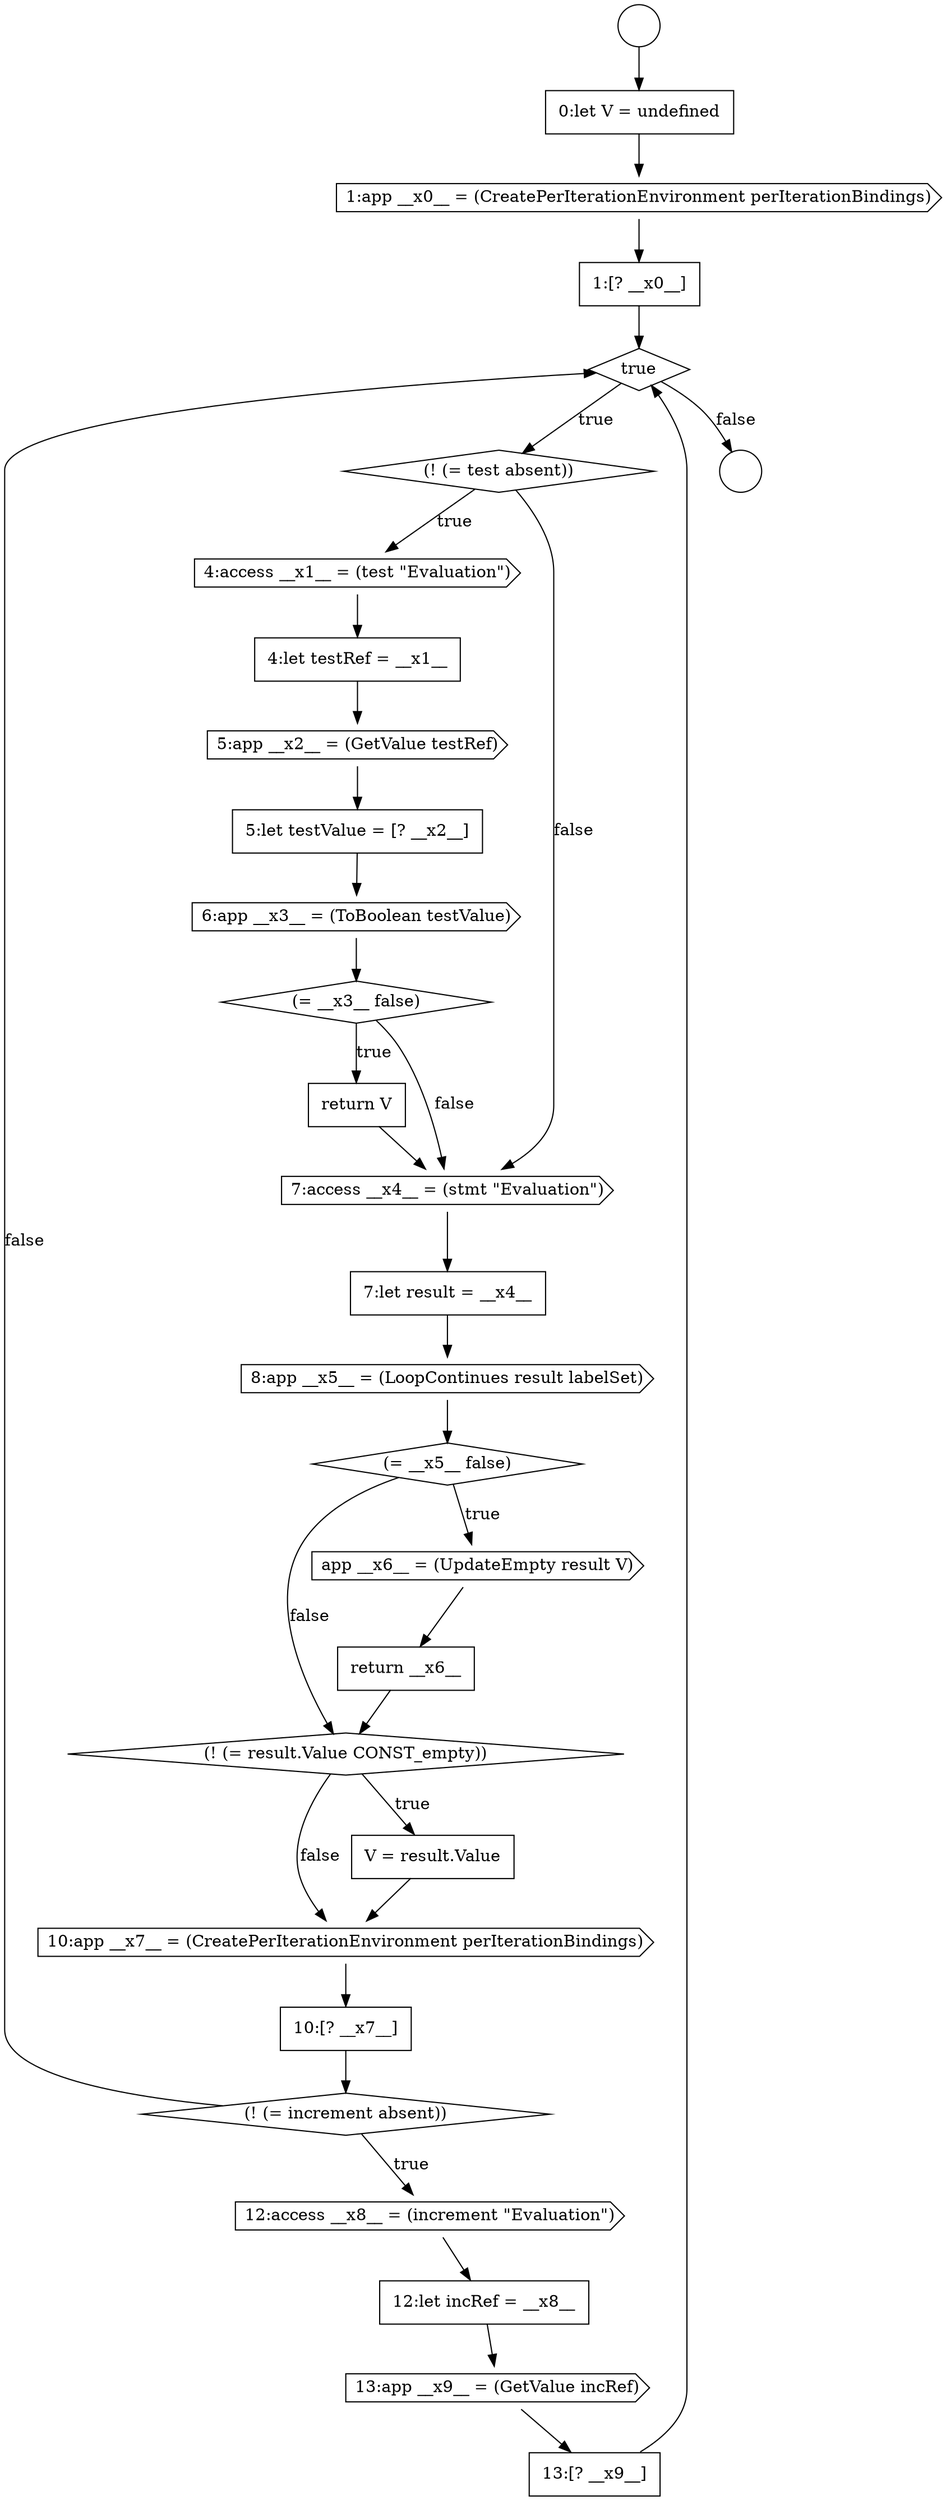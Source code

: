 digraph {
  node6566 [shape=circle label=" " color="black" fillcolor="white" style=filled]
  node6591 [shape=cds, label=<<font color="black">12:access __x8__ = (increment &quot;Evaluation&quot;)</font>> color="black" fillcolor="white" style=filled]
  node6582 [shape=cds, label=<<font color="black">8:app __x5__ = (LoopContinues result labelSet)</font>> color="black" fillcolor="white" style=filled]
  node6592 [shape=none, margin=0, label=<<font color="black">
    <table border="0" cellborder="1" cellspacing="0" cellpadding="10">
      <tr><td align="left">12:let incRef = __x8__</td></tr>
    </table>
  </font>> color="black" fillcolor="white" style=filled]
  node6578 [shape=diamond, label=<<font color="black">(= __x3__ false)</font>> color="black" fillcolor="white" style=filled]
  node6581 [shape=none, margin=0, label=<<font color="black">
    <table border="0" cellborder="1" cellspacing="0" cellpadding="10">
      <tr><td align="left">7:let result = __x4__</td></tr>
    </table>
  </font>> color="black" fillcolor="white" style=filled]
  node6568 [shape=none, margin=0, label=<<font color="black">
    <table border="0" cellborder="1" cellspacing="0" cellpadding="10">
      <tr><td align="left">0:let V = undefined</td></tr>
    </table>
  </font>> color="black" fillcolor="white" style=filled]
  node6577 [shape=cds, label=<<font color="black">6:app __x3__ = (ToBoolean testValue)</font>> color="black" fillcolor="white" style=filled]
  node6580 [shape=cds, label=<<font color="black">7:access __x4__ = (stmt &quot;Evaluation&quot;)</font>> color="black" fillcolor="white" style=filled]
  node6590 [shape=diamond, label=<<font color="black">(! (= increment absent))</font>> color="black" fillcolor="white" style=filled]
  node6575 [shape=cds, label=<<font color="black">5:app __x2__ = (GetValue testRef)</font>> color="black" fillcolor="white" style=filled]
  node6587 [shape=none, margin=0, label=<<font color="black">
    <table border="0" cellborder="1" cellspacing="0" cellpadding="10">
      <tr><td align="left">V = result.Value</td></tr>
    </table>
  </font>> color="black" fillcolor="white" style=filled]
  node6576 [shape=none, margin=0, label=<<font color="black">
    <table border="0" cellborder="1" cellspacing="0" cellpadding="10">
      <tr><td align="left">5:let testValue = [? __x2__]</td></tr>
    </table>
  </font>> color="black" fillcolor="white" style=filled]
  node6570 [shape=none, margin=0, label=<<font color="black">
    <table border="0" cellborder="1" cellspacing="0" cellpadding="10">
      <tr><td align="left">1:[? __x0__]</td></tr>
    </table>
  </font>> color="black" fillcolor="white" style=filled]
  node6583 [shape=diamond, label=<<font color="black">(= __x5__ false)</font>> color="black" fillcolor="white" style=filled]
  node6579 [shape=none, margin=0, label=<<font color="black">
    <table border="0" cellborder="1" cellspacing="0" cellpadding="10">
      <tr><td align="left">return V</td></tr>
    </table>
  </font>> color="black" fillcolor="white" style=filled]
  node6594 [shape=none, margin=0, label=<<font color="black">
    <table border="0" cellborder="1" cellspacing="0" cellpadding="10">
      <tr><td align="left">13:[? __x9__]</td></tr>
    </table>
  </font>> color="black" fillcolor="white" style=filled]
  node6588 [shape=cds, label=<<font color="black">10:app __x7__ = (CreatePerIterationEnvironment perIterationBindings)</font>> color="black" fillcolor="white" style=filled]
  node6571 [shape=diamond, label=<<font color="black">true</font>> color="black" fillcolor="white" style=filled]
  node6593 [shape=cds, label=<<font color="black">13:app __x9__ = (GetValue incRef)</font>> color="black" fillcolor="white" style=filled]
  node6573 [shape=cds, label=<<font color="black">4:access __x1__ = (test &quot;Evaluation&quot;)</font>> color="black" fillcolor="white" style=filled]
  node6585 [shape=none, margin=0, label=<<font color="black">
    <table border="0" cellborder="1" cellspacing="0" cellpadding="10">
      <tr><td align="left">return __x6__</td></tr>
    </table>
  </font>> color="black" fillcolor="white" style=filled]
  node6572 [shape=diamond, label=<<font color="black">(! (= test absent))</font>> color="black" fillcolor="white" style=filled]
  node6589 [shape=none, margin=0, label=<<font color="black">
    <table border="0" cellborder="1" cellspacing="0" cellpadding="10">
      <tr><td align="left">10:[? __x7__]</td></tr>
    </table>
  </font>> color="black" fillcolor="white" style=filled]
  node6574 [shape=none, margin=0, label=<<font color="black">
    <table border="0" cellborder="1" cellspacing="0" cellpadding="10">
      <tr><td align="left">4:let testRef = __x1__</td></tr>
    </table>
  </font>> color="black" fillcolor="white" style=filled]
  node6567 [shape=circle label=" " color="black" fillcolor="white" style=filled]
  node6584 [shape=cds, label=<<font color="black">app __x6__ = (UpdateEmpty result V)</font>> color="black" fillcolor="white" style=filled]
  node6586 [shape=diamond, label=<<font color="black">(! (= result.Value CONST_empty))</font>> color="black" fillcolor="white" style=filled]
  node6569 [shape=cds, label=<<font color="black">1:app __x0__ = (CreatePerIterationEnvironment perIterationBindings)</font>> color="black" fillcolor="white" style=filled]
  node6581 -> node6582 [ color="black"]
  node6594 -> node6571 [ color="black"]
  node6590 -> node6591 [label=<<font color="black">true</font>> color="black"]
  node6590 -> node6571 [label=<<font color="black">false</font>> color="black"]
  node6586 -> node6587 [label=<<font color="black">true</font>> color="black"]
  node6586 -> node6588 [label=<<font color="black">false</font>> color="black"]
  node6588 -> node6589 [ color="black"]
  node6591 -> node6592 [ color="black"]
  node6587 -> node6588 [ color="black"]
  node6585 -> node6586 [ color="black"]
  node6582 -> node6583 [ color="black"]
  node6592 -> node6593 [ color="black"]
  node6575 -> node6576 [ color="black"]
  node6573 -> node6574 [ color="black"]
  node6593 -> node6594 [ color="black"]
  node6579 -> node6580 [ color="black"]
  node6570 -> node6571 [ color="black"]
  node6571 -> node6572 [label=<<font color="black">true</font>> color="black"]
  node6571 -> node6567 [label=<<font color="black">false</font>> color="black"]
  node6578 -> node6579 [label=<<font color="black">true</font>> color="black"]
  node6578 -> node6580 [label=<<font color="black">false</font>> color="black"]
  node6584 -> node6585 [ color="black"]
  node6580 -> node6581 [ color="black"]
  node6568 -> node6569 [ color="black"]
  node6589 -> node6590 [ color="black"]
  node6566 -> node6568 [ color="black"]
  node6576 -> node6577 [ color="black"]
  node6569 -> node6570 [ color="black"]
  node6574 -> node6575 [ color="black"]
  node6572 -> node6573 [label=<<font color="black">true</font>> color="black"]
  node6572 -> node6580 [label=<<font color="black">false</font>> color="black"]
  node6583 -> node6584 [label=<<font color="black">true</font>> color="black"]
  node6583 -> node6586 [label=<<font color="black">false</font>> color="black"]
  node6577 -> node6578 [ color="black"]
}
